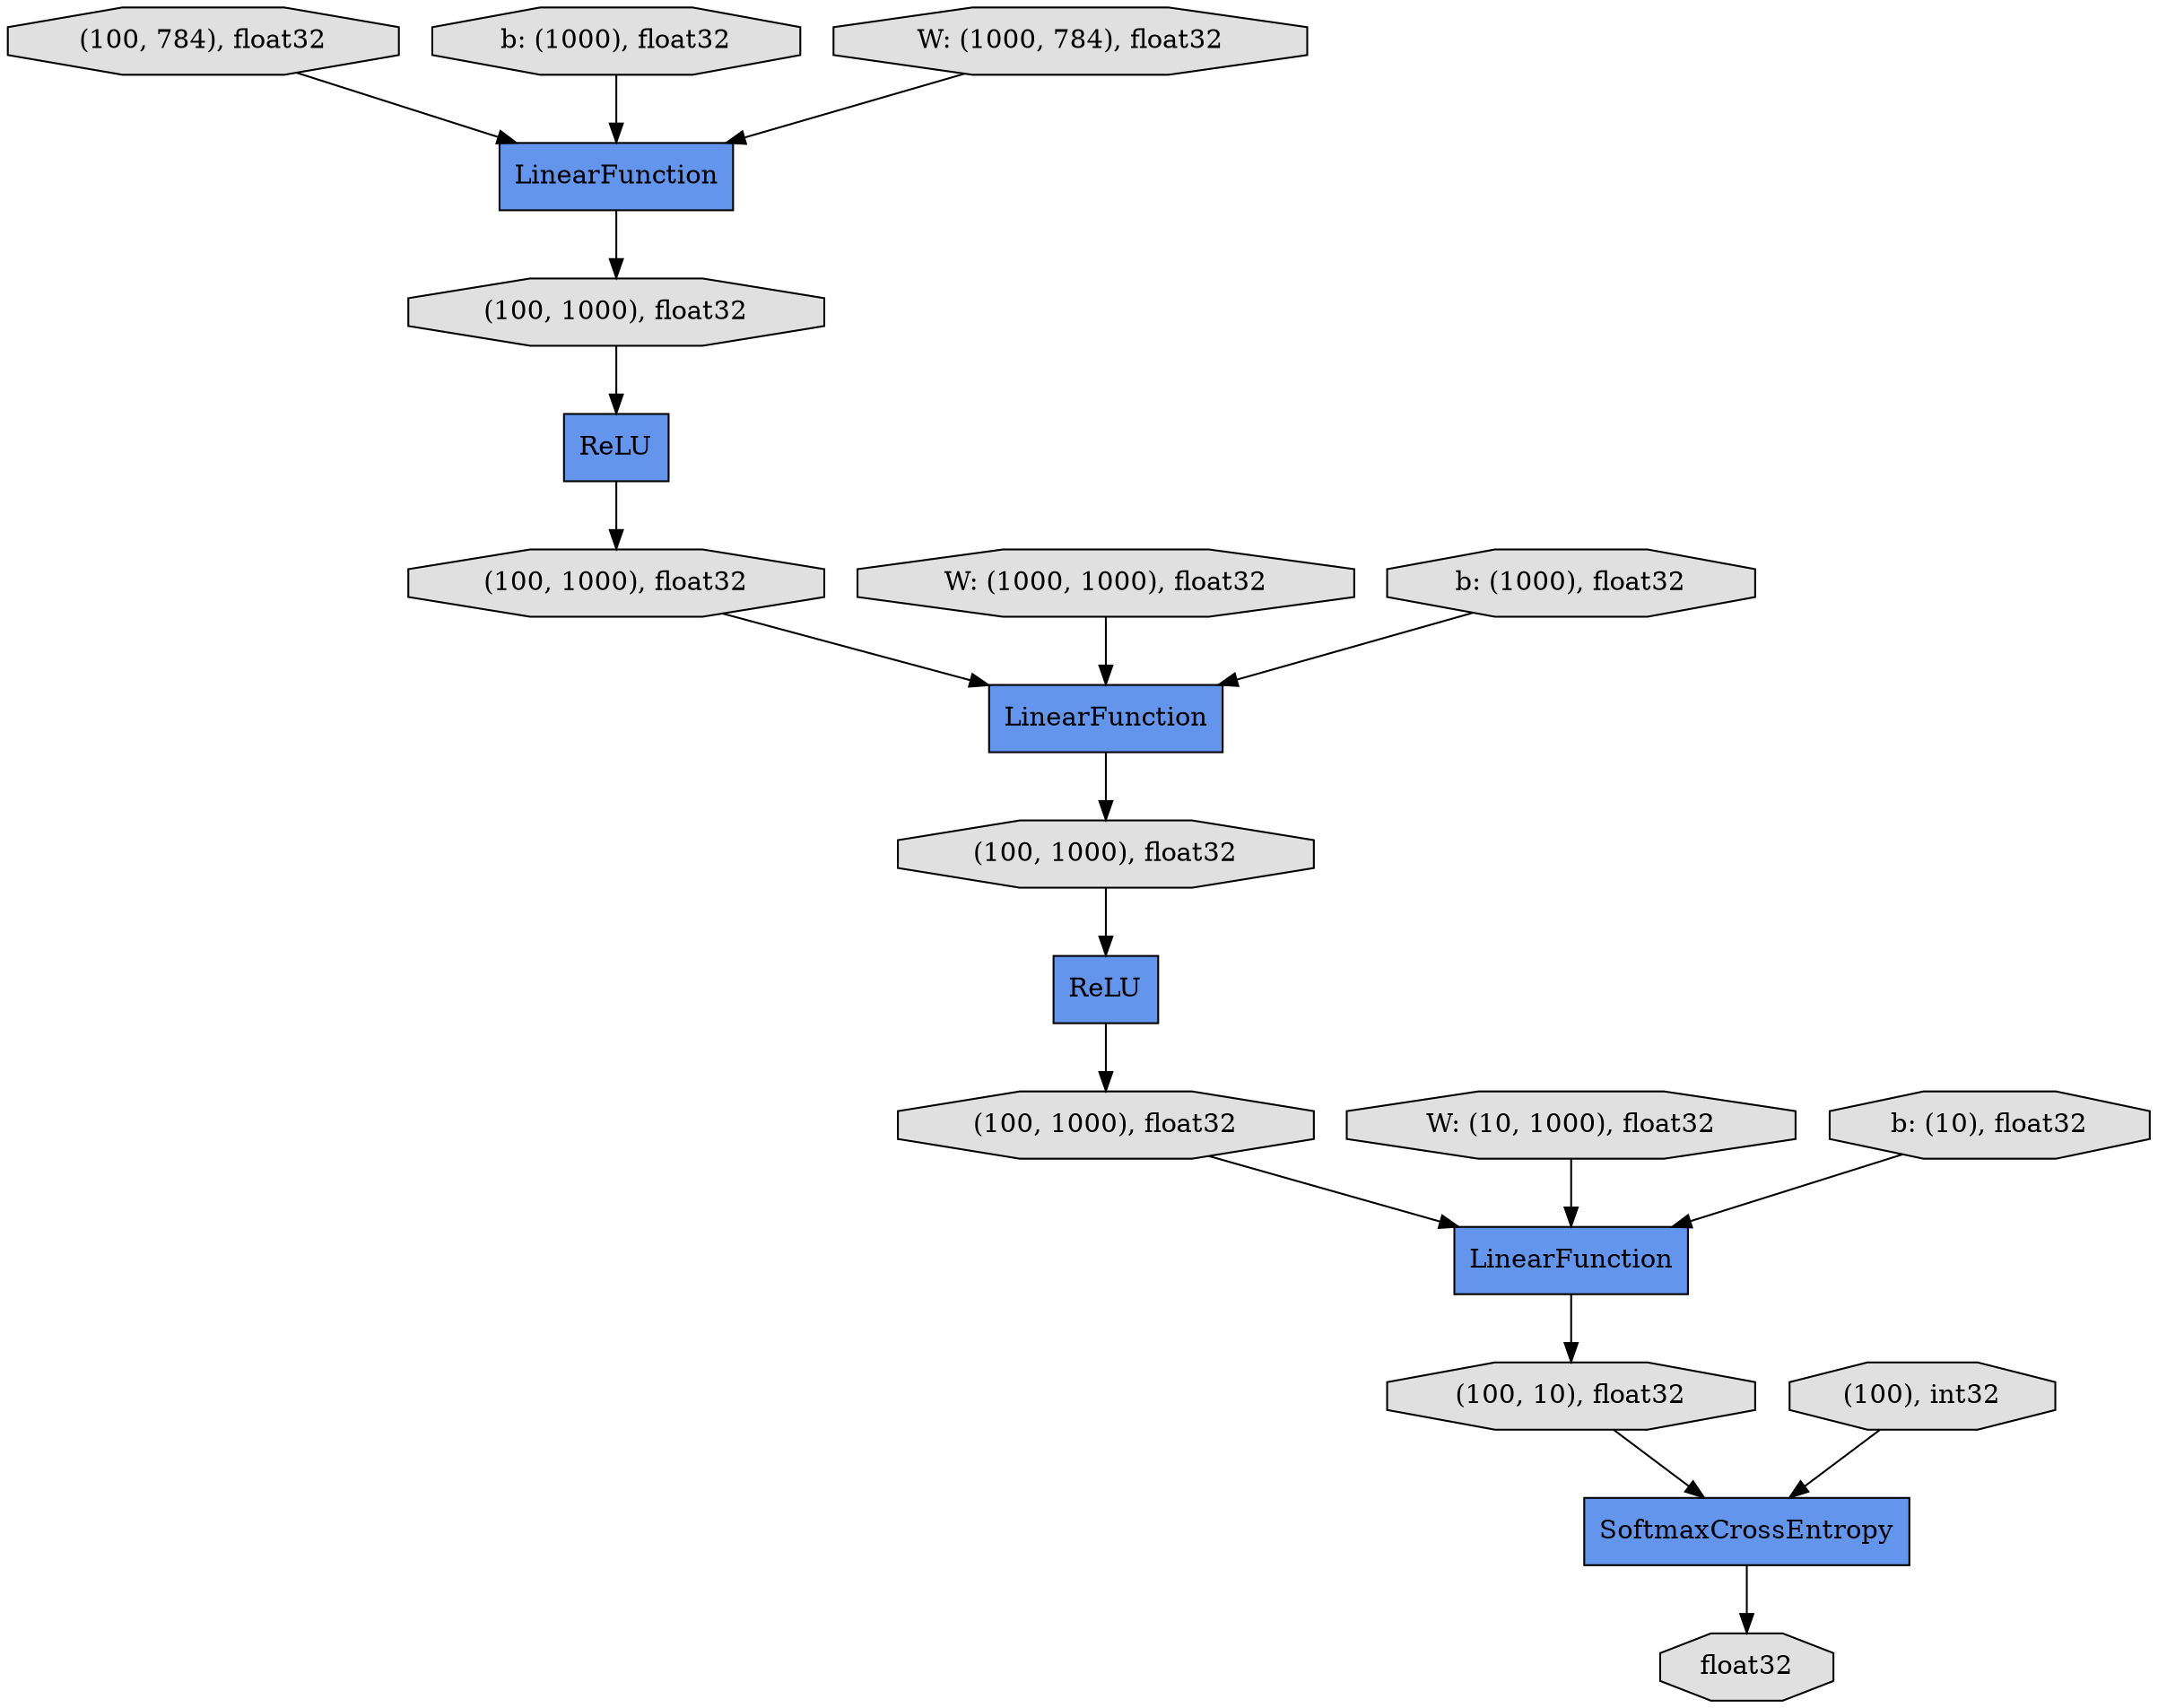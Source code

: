 digraph graphname{rankdir=TB;1526877689864 [label="(100, 784), float32",shape="octagon",fillcolor="#E0E0E0",style="filled"];1527171393736 [label="LinearFunction",shape="record",fillcolor="#6495ED",style="filled"];1526877470664 [label="b: (1000), float32",shape="octagon",fillcolor="#E0E0E0",style="filled"];1526877688264 [label="(100, 1000), float32",shape="octagon",fillcolor="#E0E0E0",style="filled"];1527170607624 [label="ReLU",shape="record",fillcolor="#6495ED",style="filled"];1527171414600 [label="float32",shape="octagon",fillcolor="#E0E0E0",style="filled"];1526877500040 [label="W: (1000, 1000), float32",shape="octagon",fillcolor="#E0E0E0",style="filled"];1527173026568 [label="(100), int32",shape="octagon",fillcolor="#E0E0E0",style="filled"];1526877688584 [label="(100, 1000), float32",shape="octagon",fillcolor="#E0E0E0",style="filled"];1526877500360 [label="b: (1000), float32",shape="octagon",fillcolor="#E0E0E0",style="filled"];1526877690888 [label="ReLU",shape="record",fillcolor="#6495ED",style="filled"];1527170608200 [label="LinearFunction",shape="record",fillcolor="#6495ED",style="filled"];1526877416648 [label="W: (1000, 784), float32",shape="octagon",fillcolor="#E0E0E0",style="filled"];1527172930824 [label="(100, 1000), float32",shape="octagon",fillcolor="#E0E0E0",style="filled"];1526877500680 [label="W: (10, 1000), float32",shape="octagon",fillcolor="#E0E0E0",style="filled"];1526877501000 [label="b: (10), float32",shape="octagon",fillcolor="#E0E0E0",style="filled"];1527171415752 [label="(100, 10), float32",shape="octagon",fillcolor="#E0E0E0",style="filled"];1526877689672 [label="SoftmaxCrossEntropy",shape="record",fillcolor="#6495ED",style="filled"];1527171393416 [label="(100, 1000), float32",shape="octagon",fillcolor="#E0E0E0",style="filled"];1526877689800 [label="LinearFunction",shape="record",fillcolor="#6495ED",style="filled"];1526877688264 -> 1526877689800;1526877690888 -> 1527172930824;1526877688584 -> 1527170607624;1526877500680 -> 1527171393736;1526877689800 -> 1527171393416;1527172930824 -> 1527171393736;1527171415752 -> 1526877689672;1526877470664 -> 1527170608200;1527173026568 -> 1526877689672;1527171393416 -> 1526877690888;1527170607624 -> 1526877688264;1526877500040 -> 1526877689800;1527171393736 -> 1527171415752;1526877500360 -> 1526877689800;1527170608200 -> 1526877688584;1526877501000 -> 1527171393736;1526877416648 -> 1527170608200;1526877689864 -> 1527170608200;1526877689672 -> 1527171414600;}
